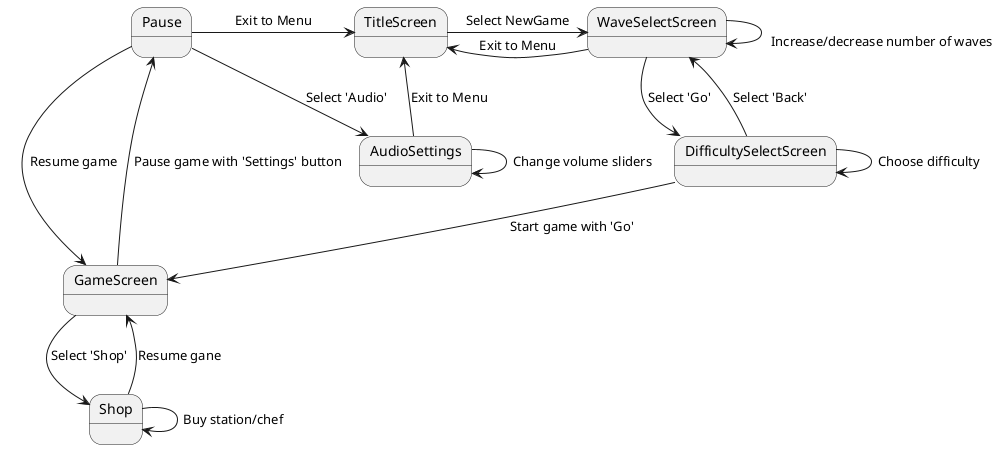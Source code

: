 @startuml
'https://plantuml.com/state-diagram

TitleScreen -> WaveSelectScreen : Select NewGame

WaveSelectScreen -> WaveSelectScreen : \n Increase/decrease number of waves
WaveSelectScreen -down-> DifficultySelectScreen : Select 'Go'
WaveSelectScreen -> TitleScreen : Exit to Menu

DifficultySelectScreen -down-> GameScreen : Start game with 'Go'
DifficultySelectScreen -> DifficultySelectScreen : Choose difficulty
DifficultySelectScreen -> WaveSelectScreen : Select 'Back'

GameScreen -up-> Pause : Pause game with 'Settings' button
GameScreen -down-> Shop : Select 'Shop'

Pause -down-> GameScreen : Resume game
Pause -> AudioSettings : Select 'Audio'
Pause -> TitleScreen : Exit to Menu

AudioSettings -> AudioSettings : Change volume sliders
AudioSettings -up-> TitleScreen : Exit to Menu

Shop -> Shop : Buy station/chef
Shop -> GameScreen : Resume gane

state DifficultySelectScreen{
}

state GameScreen{
}

state Pause{
}

state TitleScreen{
}

state AudioSettings{
}

state Shop{
}

@enduml